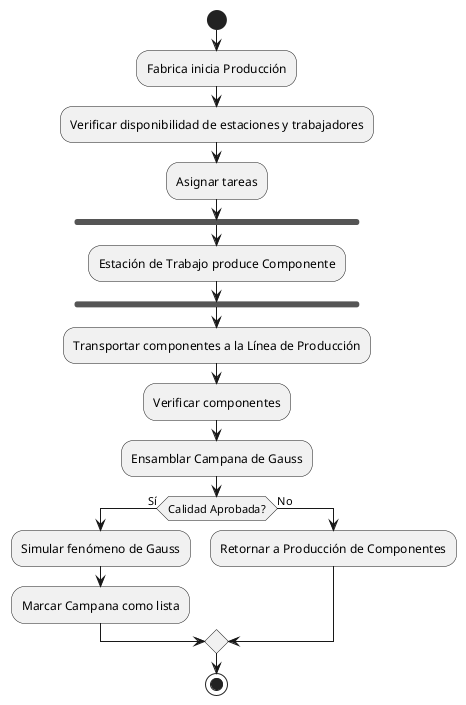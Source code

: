 @startuml

start
:Fabrica inicia Producción;

:Verificar disponibilidad de estaciones y trabajadores;
:Asignar tareas;

fork
  :Estación de Trabajo produce Componente;
end fork

:Transportar componentes a la Línea de Producción;

:Verificar componentes;
:Ensamblar Campana de Gauss;

if (Calidad Aprobada?) then (Sí)
  :Simular fenómeno de Gauss;
  :Marcar Campana como lista;
else (No)
  :Retornar a Producción de Componentes;
endif

stop

@enduml
